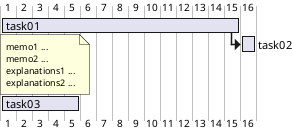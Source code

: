 @startgantt
[task01] lasts 15 days
note bottom
memo1 ...
memo2 ...
explanations1 ...
explanations2 ...
end note
[task01] -> [task02]
[task03] lasts 5 days
@endgantt
